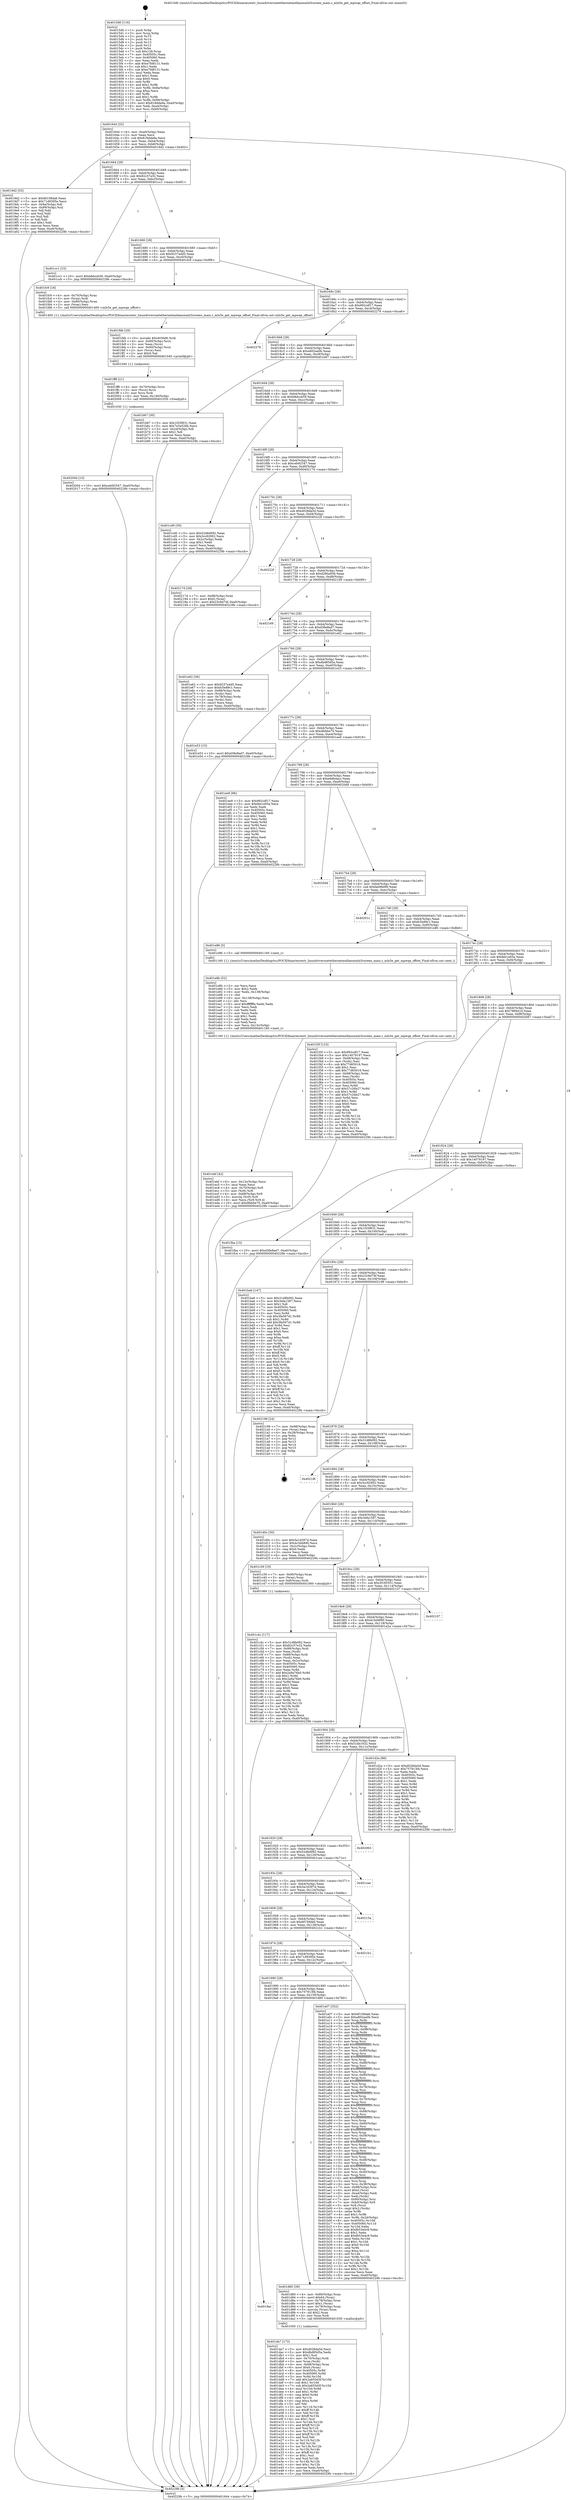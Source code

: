 digraph "0x4015d0" {
  label = "0x4015d0 (/mnt/c/Users/mathe/Desktop/tcc/POCII/binaries/extr_linuxdriversnetethernetmellanoxmlx5coreen_main.c_mlx5e_get_mpwqe_offset_Final-ollvm.out::main(0))"
  labelloc = "t"
  node[shape=record]

  Entry [label="",width=0.3,height=0.3,shape=circle,fillcolor=black,style=filled]
  "0x401644" [label="{
     0x401644 [32]\l
     | [instrs]\l
     &nbsp;&nbsp;0x401644 \<+6\>: mov -0xa0(%rbp),%eax\l
     &nbsp;&nbsp;0x40164a \<+2\>: mov %eax,%ecx\l
     &nbsp;&nbsp;0x40164c \<+6\>: sub $0x818dda9a,%ecx\l
     &nbsp;&nbsp;0x401652 \<+6\>: mov %eax,-0xb4(%rbp)\l
     &nbsp;&nbsp;0x401658 \<+6\>: mov %ecx,-0xb8(%rbp)\l
     &nbsp;&nbsp;0x40165e \<+6\>: je 00000000004019d2 \<main+0x402\>\l
  }"]
  "0x4019d2" [label="{
     0x4019d2 [53]\l
     | [instrs]\l
     &nbsp;&nbsp;0x4019d2 \<+5\>: mov $0x6f158da6,%eax\l
     &nbsp;&nbsp;0x4019d7 \<+5\>: mov $0x71d9395e,%ecx\l
     &nbsp;&nbsp;0x4019dc \<+6\>: mov -0x9a(%rbp),%dl\l
     &nbsp;&nbsp;0x4019e2 \<+7\>: mov -0x99(%rbp),%sil\l
     &nbsp;&nbsp;0x4019e9 \<+3\>: mov %dl,%dil\l
     &nbsp;&nbsp;0x4019ec \<+3\>: and %sil,%dil\l
     &nbsp;&nbsp;0x4019ef \<+3\>: xor %sil,%dl\l
     &nbsp;&nbsp;0x4019f2 \<+3\>: or %dl,%dil\l
     &nbsp;&nbsp;0x4019f5 \<+4\>: test $0x1,%dil\l
     &nbsp;&nbsp;0x4019f9 \<+3\>: cmovne %ecx,%eax\l
     &nbsp;&nbsp;0x4019fc \<+6\>: mov %eax,-0xa0(%rbp)\l
     &nbsp;&nbsp;0x401a02 \<+5\>: jmp 000000000040229b \<main+0xccb\>\l
  }"]
  "0x401664" [label="{
     0x401664 [28]\l
     | [instrs]\l
     &nbsp;&nbsp;0x401664 \<+5\>: jmp 0000000000401669 \<main+0x99\>\l
     &nbsp;&nbsp;0x401669 \<+6\>: mov -0xb4(%rbp),%eax\l
     &nbsp;&nbsp;0x40166f \<+5\>: sub $0x82c57e32,%eax\l
     &nbsp;&nbsp;0x401674 \<+6\>: mov %eax,-0xbc(%rbp)\l
     &nbsp;&nbsp;0x40167a \<+6\>: je 0000000000401cc1 \<main+0x6f1\>\l
  }"]
  "0x40229b" [label="{
     0x40229b [5]\l
     | [instrs]\l
     &nbsp;&nbsp;0x40229b \<+5\>: jmp 0000000000401644 \<main+0x74\>\l
  }"]
  "0x4015d0" [label="{
     0x4015d0 [116]\l
     | [instrs]\l
     &nbsp;&nbsp;0x4015d0 \<+1\>: push %rbp\l
     &nbsp;&nbsp;0x4015d1 \<+3\>: mov %rsp,%rbp\l
     &nbsp;&nbsp;0x4015d4 \<+2\>: push %r15\l
     &nbsp;&nbsp;0x4015d6 \<+2\>: push %r14\l
     &nbsp;&nbsp;0x4015d8 \<+2\>: push %r13\l
     &nbsp;&nbsp;0x4015da \<+2\>: push %r12\l
     &nbsp;&nbsp;0x4015dc \<+1\>: push %rbx\l
     &nbsp;&nbsp;0x4015dd \<+7\>: sub $0x128,%rsp\l
     &nbsp;&nbsp;0x4015e4 \<+7\>: mov 0x40505c,%eax\l
     &nbsp;&nbsp;0x4015eb \<+7\>: mov 0x405060,%ecx\l
     &nbsp;&nbsp;0x4015f2 \<+2\>: mov %eax,%edx\l
     &nbsp;&nbsp;0x4015f4 \<+6\>: add $0xe7fd8131,%edx\l
     &nbsp;&nbsp;0x4015fa \<+3\>: sub $0x1,%edx\l
     &nbsp;&nbsp;0x4015fd \<+6\>: sub $0xe7fd8131,%edx\l
     &nbsp;&nbsp;0x401603 \<+3\>: imul %edx,%eax\l
     &nbsp;&nbsp;0x401606 \<+3\>: and $0x1,%eax\l
     &nbsp;&nbsp;0x401609 \<+3\>: cmp $0x0,%eax\l
     &nbsp;&nbsp;0x40160c \<+4\>: sete %r8b\l
     &nbsp;&nbsp;0x401610 \<+4\>: and $0x1,%r8b\l
     &nbsp;&nbsp;0x401614 \<+7\>: mov %r8b,-0x9a(%rbp)\l
     &nbsp;&nbsp;0x40161b \<+3\>: cmp $0xa,%ecx\l
     &nbsp;&nbsp;0x40161e \<+4\>: setl %r8b\l
     &nbsp;&nbsp;0x401622 \<+4\>: and $0x1,%r8b\l
     &nbsp;&nbsp;0x401626 \<+7\>: mov %r8b,-0x99(%rbp)\l
     &nbsp;&nbsp;0x40162d \<+10\>: movl $0x818dda9a,-0xa0(%rbp)\l
     &nbsp;&nbsp;0x401637 \<+6\>: mov %edi,-0xa4(%rbp)\l
     &nbsp;&nbsp;0x40163d \<+7\>: mov %rsi,-0xb0(%rbp)\l
  }"]
  Exit [label="",width=0.3,height=0.3,shape=circle,fillcolor=black,style=filled,peripheries=2]
  "0x401cc1" [label="{
     0x401cc1 [15]\l
     | [instrs]\l
     &nbsp;&nbsp;0x401cc1 \<+10\>: movl $0xb8dccb59,-0xa0(%rbp)\l
     &nbsp;&nbsp;0x401ccb \<+5\>: jmp 000000000040229b \<main+0xccb\>\l
  }"]
  "0x401680" [label="{
     0x401680 [28]\l
     | [instrs]\l
     &nbsp;&nbsp;0x401680 \<+5\>: jmp 0000000000401685 \<main+0xb5\>\l
     &nbsp;&nbsp;0x401685 \<+6\>: mov -0xb4(%rbp),%eax\l
     &nbsp;&nbsp;0x40168b \<+5\>: sub $0x9237a4d5,%eax\l
     &nbsp;&nbsp;0x401690 \<+6\>: mov %eax,-0xc0(%rbp)\l
     &nbsp;&nbsp;0x401696 \<+6\>: je 0000000000401fc9 \<main+0x9f9\>\l
  }"]
  "0x40200d" [label="{
     0x40200d [15]\l
     | [instrs]\l
     &nbsp;&nbsp;0x40200d \<+10\>: movl $0xceb92547,-0xa0(%rbp)\l
     &nbsp;&nbsp;0x402017 \<+5\>: jmp 000000000040229b \<main+0xccb\>\l
  }"]
  "0x401fc9" [label="{
     0x401fc9 [18]\l
     | [instrs]\l
     &nbsp;&nbsp;0x401fc9 \<+4\>: mov -0x70(%rbp),%rax\l
     &nbsp;&nbsp;0x401fcd \<+3\>: mov (%rax),%rdi\l
     &nbsp;&nbsp;0x401fd0 \<+4\>: mov -0x80(%rbp),%rax\l
     &nbsp;&nbsp;0x401fd4 \<+2\>: mov (%rax),%esi\l
     &nbsp;&nbsp;0x401fd6 \<+5\>: call 0000000000401400 \<mlx5e_get_mpwqe_offset\>\l
     | [calls]\l
     &nbsp;&nbsp;0x401400 \{1\} (/mnt/c/Users/mathe/Desktop/tcc/POCII/binaries/extr_linuxdriversnetethernetmellanoxmlx5coreen_main.c_mlx5e_get_mpwqe_offset_Final-ollvm.out::mlx5e_get_mpwqe_offset)\l
  }"]
  "0x40169c" [label="{
     0x40169c [28]\l
     | [instrs]\l
     &nbsp;&nbsp;0x40169c \<+5\>: jmp 00000000004016a1 \<main+0xd1\>\l
     &nbsp;&nbsp;0x4016a1 \<+6\>: mov -0xb4(%rbp),%eax\l
     &nbsp;&nbsp;0x4016a7 \<+5\>: sub $0x992cdf17,%eax\l
     &nbsp;&nbsp;0x4016ac \<+6\>: mov %eax,-0xc4(%rbp)\l
     &nbsp;&nbsp;0x4016b2 \<+6\>: je 0000000000402276 \<main+0xca6\>\l
  }"]
  "0x401ff8" [label="{
     0x401ff8 [21]\l
     | [instrs]\l
     &nbsp;&nbsp;0x401ff8 \<+4\>: mov -0x70(%rbp),%rcx\l
     &nbsp;&nbsp;0x401ffc \<+3\>: mov (%rcx),%rcx\l
     &nbsp;&nbsp;0x401fff \<+3\>: mov %rcx,%rdi\l
     &nbsp;&nbsp;0x402002 \<+6\>: mov %eax,-0x140(%rbp)\l
     &nbsp;&nbsp;0x402008 \<+5\>: call 0000000000401030 \<free@plt\>\l
     | [calls]\l
     &nbsp;&nbsp;0x401030 \{1\} (unknown)\l
  }"]
  "0x402276" [label="{
     0x402276\l
  }", style=dashed]
  "0x4016b8" [label="{
     0x4016b8 [28]\l
     | [instrs]\l
     &nbsp;&nbsp;0x4016b8 \<+5\>: jmp 00000000004016bd \<main+0xed\>\l
     &nbsp;&nbsp;0x4016bd \<+6\>: mov -0xb4(%rbp),%eax\l
     &nbsp;&nbsp;0x4016c3 \<+5\>: sub $0xa802aa0b,%eax\l
     &nbsp;&nbsp;0x4016c8 \<+6\>: mov %eax,-0xc8(%rbp)\l
     &nbsp;&nbsp;0x4016ce \<+6\>: je 0000000000401b67 \<main+0x597\>\l
  }"]
  "0x401fdb" [label="{
     0x401fdb [29]\l
     | [instrs]\l
     &nbsp;&nbsp;0x401fdb \<+10\>: movabs $0x4030d6,%rdi\l
     &nbsp;&nbsp;0x401fe5 \<+4\>: mov -0x60(%rbp),%rcx\l
     &nbsp;&nbsp;0x401fe9 \<+2\>: mov %eax,(%rcx)\l
     &nbsp;&nbsp;0x401feb \<+4\>: mov -0x60(%rbp),%rcx\l
     &nbsp;&nbsp;0x401fef \<+2\>: mov (%rcx),%esi\l
     &nbsp;&nbsp;0x401ff1 \<+2\>: mov $0x0,%al\l
     &nbsp;&nbsp;0x401ff3 \<+5\>: call 0000000000401040 \<printf@plt\>\l
     | [calls]\l
     &nbsp;&nbsp;0x401040 \{1\} (unknown)\l
  }"]
  "0x401b67" [label="{
     0x401b67 [30]\l
     | [instrs]\l
     &nbsp;&nbsp;0x401b67 \<+5\>: mov $0x1f25f631,%eax\l
     &nbsp;&nbsp;0x401b6c \<+5\>: mov $0x7e3a526b,%ecx\l
     &nbsp;&nbsp;0x401b71 \<+3\>: mov -0x2d(%rbp),%dl\l
     &nbsp;&nbsp;0x401b74 \<+3\>: test $0x1,%dl\l
     &nbsp;&nbsp;0x401b77 \<+3\>: cmovne %ecx,%eax\l
     &nbsp;&nbsp;0x401b7a \<+6\>: mov %eax,-0xa0(%rbp)\l
     &nbsp;&nbsp;0x401b80 \<+5\>: jmp 000000000040229b \<main+0xccb\>\l
  }"]
  "0x4016d4" [label="{
     0x4016d4 [28]\l
     | [instrs]\l
     &nbsp;&nbsp;0x4016d4 \<+5\>: jmp 00000000004016d9 \<main+0x109\>\l
     &nbsp;&nbsp;0x4016d9 \<+6\>: mov -0xb4(%rbp),%eax\l
     &nbsp;&nbsp;0x4016df \<+5\>: sub $0xb8dccb59,%eax\l
     &nbsp;&nbsp;0x4016e4 \<+6\>: mov %eax,-0xcc(%rbp)\l
     &nbsp;&nbsp;0x4016ea \<+6\>: je 0000000000401cd0 \<main+0x700\>\l
  }"]
  "0x401ebf" [label="{
     0x401ebf [42]\l
     | [instrs]\l
     &nbsp;&nbsp;0x401ebf \<+6\>: mov -0x13c(%rbp),%ecx\l
     &nbsp;&nbsp;0x401ec5 \<+3\>: imul %eax,%ecx\l
     &nbsp;&nbsp;0x401ec8 \<+4\>: mov -0x70(%rbp),%r8\l
     &nbsp;&nbsp;0x401ecc \<+3\>: mov (%r8),%r8\l
     &nbsp;&nbsp;0x401ecf \<+4\>: mov -0x68(%rbp),%r9\l
     &nbsp;&nbsp;0x401ed3 \<+3\>: movslq (%r9),%r9\l
     &nbsp;&nbsp;0x401ed6 \<+4\>: mov %ecx,(%r8,%r9,4)\l
     &nbsp;&nbsp;0x401eda \<+10\>: movl $0xdfebbe70,-0xa0(%rbp)\l
     &nbsp;&nbsp;0x401ee4 \<+5\>: jmp 000000000040229b \<main+0xccb\>\l
  }"]
  "0x401cd0" [label="{
     0x401cd0 [30]\l
     | [instrs]\l
     &nbsp;&nbsp;0x401cd0 \<+5\>: mov $0x52d6d992,%eax\l
     &nbsp;&nbsp;0x401cd5 \<+5\>: mov $0x3cc92902,%ecx\l
     &nbsp;&nbsp;0x401cda \<+3\>: mov -0x2c(%rbp),%edx\l
     &nbsp;&nbsp;0x401cdd \<+3\>: cmp $0x1,%edx\l
     &nbsp;&nbsp;0x401ce0 \<+3\>: cmovl %ecx,%eax\l
     &nbsp;&nbsp;0x401ce3 \<+6\>: mov %eax,-0xa0(%rbp)\l
     &nbsp;&nbsp;0x401ce9 \<+5\>: jmp 000000000040229b \<main+0xccb\>\l
  }"]
  "0x4016f0" [label="{
     0x4016f0 [28]\l
     | [instrs]\l
     &nbsp;&nbsp;0x4016f0 \<+5\>: jmp 00000000004016f5 \<main+0x125\>\l
     &nbsp;&nbsp;0x4016f5 \<+6\>: mov -0xb4(%rbp),%eax\l
     &nbsp;&nbsp;0x4016fb \<+5\>: sub $0xceb92547,%eax\l
     &nbsp;&nbsp;0x401700 \<+6\>: mov %eax,-0xd0(%rbp)\l
     &nbsp;&nbsp;0x401706 \<+6\>: je 000000000040217d \<main+0xbad\>\l
  }"]
  "0x401e8b" [label="{
     0x401e8b [52]\l
     | [instrs]\l
     &nbsp;&nbsp;0x401e8b \<+2\>: xor %ecx,%ecx\l
     &nbsp;&nbsp;0x401e8d \<+5\>: mov $0x2,%edx\l
     &nbsp;&nbsp;0x401e92 \<+6\>: mov %edx,-0x138(%rbp)\l
     &nbsp;&nbsp;0x401e98 \<+1\>: cltd\l
     &nbsp;&nbsp;0x401e99 \<+6\>: mov -0x138(%rbp),%esi\l
     &nbsp;&nbsp;0x401e9f \<+2\>: idiv %esi\l
     &nbsp;&nbsp;0x401ea1 \<+6\>: imul $0xfffffffe,%edx,%edx\l
     &nbsp;&nbsp;0x401ea7 \<+2\>: mov %ecx,%edi\l
     &nbsp;&nbsp;0x401ea9 \<+2\>: sub %edx,%edi\l
     &nbsp;&nbsp;0x401eab \<+2\>: mov %ecx,%edx\l
     &nbsp;&nbsp;0x401ead \<+3\>: sub $0x1,%edx\l
     &nbsp;&nbsp;0x401eb0 \<+2\>: add %edx,%edi\l
     &nbsp;&nbsp;0x401eb2 \<+2\>: sub %edi,%ecx\l
     &nbsp;&nbsp;0x401eb4 \<+6\>: mov %ecx,-0x13c(%rbp)\l
     &nbsp;&nbsp;0x401eba \<+5\>: call 0000000000401160 \<next_i\>\l
     | [calls]\l
     &nbsp;&nbsp;0x401160 \{1\} (/mnt/c/Users/mathe/Desktop/tcc/POCII/binaries/extr_linuxdriversnetethernetmellanoxmlx5coreen_main.c_mlx5e_get_mpwqe_offset_Final-ollvm.out::next_i)\l
  }"]
  "0x40217d" [label="{
     0x40217d [28]\l
     | [instrs]\l
     &nbsp;&nbsp;0x40217d \<+7\>: mov -0x98(%rbp),%rax\l
     &nbsp;&nbsp;0x402184 \<+6\>: movl $0x0,(%rax)\l
     &nbsp;&nbsp;0x40218a \<+10\>: movl $0x23c9d74f,-0xa0(%rbp)\l
     &nbsp;&nbsp;0x402194 \<+5\>: jmp 000000000040229b \<main+0xccb\>\l
  }"]
  "0x40170c" [label="{
     0x40170c [28]\l
     | [instrs]\l
     &nbsp;&nbsp;0x40170c \<+5\>: jmp 0000000000401711 \<main+0x141\>\l
     &nbsp;&nbsp;0x401711 \<+6\>: mov -0xb4(%rbp),%eax\l
     &nbsp;&nbsp;0x401717 \<+5\>: sub $0xd028da5d,%eax\l
     &nbsp;&nbsp;0x40171c \<+6\>: mov %eax,-0xd4(%rbp)\l
     &nbsp;&nbsp;0x401722 \<+6\>: je 000000000040222f \<main+0xc5f\>\l
  }"]
  "0x401da7" [label="{
     0x401da7 [172]\l
     | [instrs]\l
     &nbsp;&nbsp;0x401da7 \<+5\>: mov $0xd028da5d,%ecx\l
     &nbsp;&nbsp;0x401dac \<+5\>: mov $0xdbd85d5a,%edx\l
     &nbsp;&nbsp;0x401db1 \<+3\>: mov $0x1,%sil\l
     &nbsp;&nbsp;0x401db4 \<+4\>: mov -0x70(%rbp),%rdi\l
     &nbsp;&nbsp;0x401db8 \<+3\>: mov %rax,(%rdi)\l
     &nbsp;&nbsp;0x401dbb \<+4\>: mov -0x68(%rbp),%rax\l
     &nbsp;&nbsp;0x401dbf \<+6\>: movl $0x0,(%rax)\l
     &nbsp;&nbsp;0x401dc5 \<+8\>: mov 0x40505c,%r8d\l
     &nbsp;&nbsp;0x401dcd \<+8\>: mov 0x405060,%r9d\l
     &nbsp;&nbsp;0x401dd5 \<+3\>: mov %r8d,%r10d\l
     &nbsp;&nbsp;0x401dd8 \<+7\>: add $0x2a655d3f,%r10d\l
     &nbsp;&nbsp;0x401ddf \<+4\>: sub $0x1,%r10d\l
     &nbsp;&nbsp;0x401de3 \<+7\>: sub $0x2a655d3f,%r10d\l
     &nbsp;&nbsp;0x401dea \<+4\>: imul %r10d,%r8d\l
     &nbsp;&nbsp;0x401dee \<+4\>: and $0x1,%r8d\l
     &nbsp;&nbsp;0x401df2 \<+4\>: cmp $0x0,%r8d\l
     &nbsp;&nbsp;0x401df6 \<+4\>: sete %r11b\l
     &nbsp;&nbsp;0x401dfa \<+4\>: cmp $0xa,%r9d\l
     &nbsp;&nbsp;0x401dfe \<+3\>: setl %bl\l
     &nbsp;&nbsp;0x401e01 \<+3\>: mov %r11b,%r14b\l
     &nbsp;&nbsp;0x401e04 \<+4\>: xor $0xff,%r14b\l
     &nbsp;&nbsp;0x401e08 \<+3\>: mov %bl,%r15b\l
     &nbsp;&nbsp;0x401e0b \<+4\>: xor $0xff,%r15b\l
     &nbsp;&nbsp;0x401e0f \<+4\>: xor $0x1,%sil\l
     &nbsp;&nbsp;0x401e13 \<+3\>: mov %r14b,%r12b\l
     &nbsp;&nbsp;0x401e16 \<+4\>: and $0xff,%r12b\l
     &nbsp;&nbsp;0x401e1a \<+3\>: and %sil,%r11b\l
     &nbsp;&nbsp;0x401e1d \<+3\>: mov %r15b,%r13b\l
     &nbsp;&nbsp;0x401e20 \<+4\>: and $0xff,%r13b\l
     &nbsp;&nbsp;0x401e24 \<+3\>: and %sil,%bl\l
     &nbsp;&nbsp;0x401e27 \<+3\>: or %r11b,%r12b\l
     &nbsp;&nbsp;0x401e2a \<+3\>: or %bl,%r13b\l
     &nbsp;&nbsp;0x401e2d \<+3\>: xor %r13b,%r12b\l
     &nbsp;&nbsp;0x401e30 \<+3\>: or %r15b,%r14b\l
     &nbsp;&nbsp;0x401e33 \<+4\>: xor $0xff,%r14b\l
     &nbsp;&nbsp;0x401e37 \<+4\>: or $0x1,%sil\l
     &nbsp;&nbsp;0x401e3b \<+3\>: and %sil,%r14b\l
     &nbsp;&nbsp;0x401e3e \<+3\>: or %r14b,%r12b\l
     &nbsp;&nbsp;0x401e41 \<+4\>: test $0x1,%r12b\l
     &nbsp;&nbsp;0x401e45 \<+3\>: cmovne %edx,%ecx\l
     &nbsp;&nbsp;0x401e48 \<+6\>: mov %ecx,-0xa0(%rbp)\l
     &nbsp;&nbsp;0x401e4e \<+5\>: jmp 000000000040229b \<main+0xccb\>\l
  }"]
  "0x40222f" [label="{
     0x40222f\l
  }", style=dashed]
  "0x401728" [label="{
     0x401728 [28]\l
     | [instrs]\l
     &nbsp;&nbsp;0x401728 \<+5\>: jmp 000000000040172d \<main+0x15d\>\l
     &nbsp;&nbsp;0x40172d \<+6\>: mov -0xb4(%rbp),%eax\l
     &nbsp;&nbsp;0x401733 \<+5\>: sub $0xd280a936,%eax\l
     &nbsp;&nbsp;0x401738 \<+6\>: mov %eax,-0xd8(%rbp)\l
     &nbsp;&nbsp;0x40173e \<+6\>: je 0000000000402169 \<main+0xb99\>\l
  }"]
  "0x4019ac" [label="{
     0x4019ac\l
  }", style=dashed]
  "0x402169" [label="{
     0x402169\l
  }", style=dashed]
  "0x401744" [label="{
     0x401744 [28]\l
     | [instrs]\l
     &nbsp;&nbsp;0x401744 \<+5\>: jmp 0000000000401749 \<main+0x179\>\l
     &nbsp;&nbsp;0x401749 \<+6\>: mov -0xb4(%rbp),%eax\l
     &nbsp;&nbsp;0x40174f \<+5\>: sub $0xd38e8ad7,%eax\l
     &nbsp;&nbsp;0x401754 \<+6\>: mov %eax,-0xdc(%rbp)\l
     &nbsp;&nbsp;0x40175a \<+6\>: je 0000000000401e62 \<main+0x892\>\l
  }"]
  "0x401d80" [label="{
     0x401d80 [39]\l
     | [instrs]\l
     &nbsp;&nbsp;0x401d80 \<+4\>: mov -0x80(%rbp),%rax\l
     &nbsp;&nbsp;0x401d84 \<+6\>: movl $0x64,(%rax)\l
     &nbsp;&nbsp;0x401d8a \<+4\>: mov -0x78(%rbp),%rax\l
     &nbsp;&nbsp;0x401d8e \<+6\>: movl $0x1,(%rax)\l
     &nbsp;&nbsp;0x401d94 \<+4\>: mov -0x78(%rbp),%rax\l
     &nbsp;&nbsp;0x401d98 \<+3\>: movslq (%rax),%rax\l
     &nbsp;&nbsp;0x401d9b \<+4\>: shl $0x2,%rax\l
     &nbsp;&nbsp;0x401d9f \<+3\>: mov %rax,%rdi\l
     &nbsp;&nbsp;0x401da2 \<+5\>: call 0000000000401050 \<malloc@plt\>\l
     | [calls]\l
     &nbsp;&nbsp;0x401050 \{1\} (unknown)\l
  }"]
  "0x401e62" [label="{
     0x401e62 [36]\l
     | [instrs]\l
     &nbsp;&nbsp;0x401e62 \<+5\>: mov $0x9237a4d5,%eax\l
     &nbsp;&nbsp;0x401e67 \<+5\>: mov $0xfc5e89c1,%ecx\l
     &nbsp;&nbsp;0x401e6c \<+4\>: mov -0x68(%rbp),%rdx\l
     &nbsp;&nbsp;0x401e70 \<+2\>: mov (%rdx),%esi\l
     &nbsp;&nbsp;0x401e72 \<+4\>: mov -0x78(%rbp),%rdx\l
     &nbsp;&nbsp;0x401e76 \<+2\>: cmp (%rdx),%esi\l
     &nbsp;&nbsp;0x401e78 \<+3\>: cmovl %ecx,%eax\l
     &nbsp;&nbsp;0x401e7b \<+6\>: mov %eax,-0xa0(%rbp)\l
     &nbsp;&nbsp;0x401e81 \<+5\>: jmp 000000000040229b \<main+0xccb\>\l
  }"]
  "0x401760" [label="{
     0x401760 [28]\l
     | [instrs]\l
     &nbsp;&nbsp;0x401760 \<+5\>: jmp 0000000000401765 \<main+0x195\>\l
     &nbsp;&nbsp;0x401765 \<+6\>: mov -0xb4(%rbp),%eax\l
     &nbsp;&nbsp;0x40176b \<+5\>: sub $0xdbd85d5a,%eax\l
     &nbsp;&nbsp;0x401770 \<+6\>: mov %eax,-0xe0(%rbp)\l
     &nbsp;&nbsp;0x401776 \<+6\>: je 0000000000401e53 \<main+0x883\>\l
  }"]
  "0x401c4c" [label="{
     0x401c4c [117]\l
     | [instrs]\l
     &nbsp;&nbsp;0x401c4c \<+5\>: mov $0x31d8b092,%ecx\l
     &nbsp;&nbsp;0x401c51 \<+5\>: mov $0x82c57e32,%edx\l
     &nbsp;&nbsp;0x401c56 \<+7\>: mov -0x88(%rbp),%rdi\l
     &nbsp;&nbsp;0x401c5d \<+2\>: mov %eax,(%rdi)\l
     &nbsp;&nbsp;0x401c5f \<+7\>: mov -0x88(%rbp),%rdi\l
     &nbsp;&nbsp;0x401c66 \<+2\>: mov (%rdi),%eax\l
     &nbsp;&nbsp;0x401c68 \<+3\>: mov %eax,-0x2c(%rbp)\l
     &nbsp;&nbsp;0x401c6b \<+7\>: mov 0x40505c,%eax\l
     &nbsp;&nbsp;0x401c72 \<+7\>: mov 0x405060,%esi\l
     &nbsp;&nbsp;0x401c79 \<+3\>: mov %eax,%r8d\l
     &nbsp;&nbsp;0x401c7c \<+7\>: add $0x2a9a76b0,%r8d\l
     &nbsp;&nbsp;0x401c83 \<+4\>: sub $0x1,%r8d\l
     &nbsp;&nbsp;0x401c87 \<+7\>: sub $0x2a9a76b0,%r8d\l
     &nbsp;&nbsp;0x401c8e \<+4\>: imul %r8d,%eax\l
     &nbsp;&nbsp;0x401c92 \<+3\>: and $0x1,%eax\l
     &nbsp;&nbsp;0x401c95 \<+3\>: cmp $0x0,%eax\l
     &nbsp;&nbsp;0x401c98 \<+4\>: sete %r9b\l
     &nbsp;&nbsp;0x401c9c \<+3\>: cmp $0xa,%esi\l
     &nbsp;&nbsp;0x401c9f \<+4\>: setl %r10b\l
     &nbsp;&nbsp;0x401ca3 \<+3\>: mov %r9b,%r11b\l
     &nbsp;&nbsp;0x401ca6 \<+3\>: and %r10b,%r11b\l
     &nbsp;&nbsp;0x401ca9 \<+3\>: xor %r10b,%r9b\l
     &nbsp;&nbsp;0x401cac \<+3\>: or %r9b,%r11b\l
     &nbsp;&nbsp;0x401caf \<+4\>: test $0x1,%r11b\l
     &nbsp;&nbsp;0x401cb3 \<+3\>: cmovne %edx,%ecx\l
     &nbsp;&nbsp;0x401cb6 \<+6\>: mov %ecx,-0xa0(%rbp)\l
     &nbsp;&nbsp;0x401cbc \<+5\>: jmp 000000000040229b \<main+0xccb\>\l
  }"]
  "0x401e53" [label="{
     0x401e53 [15]\l
     | [instrs]\l
     &nbsp;&nbsp;0x401e53 \<+10\>: movl $0xd38e8ad7,-0xa0(%rbp)\l
     &nbsp;&nbsp;0x401e5d \<+5\>: jmp 000000000040229b \<main+0xccb\>\l
  }"]
  "0x40177c" [label="{
     0x40177c [28]\l
     | [instrs]\l
     &nbsp;&nbsp;0x40177c \<+5\>: jmp 0000000000401781 \<main+0x1b1\>\l
     &nbsp;&nbsp;0x401781 \<+6\>: mov -0xb4(%rbp),%eax\l
     &nbsp;&nbsp;0x401787 \<+5\>: sub $0xdfebbe70,%eax\l
     &nbsp;&nbsp;0x40178c \<+6\>: mov %eax,-0xe4(%rbp)\l
     &nbsp;&nbsp;0x401792 \<+6\>: je 0000000000401ee9 \<main+0x919\>\l
  }"]
  "0x401990" [label="{
     0x401990 [28]\l
     | [instrs]\l
     &nbsp;&nbsp;0x401990 \<+5\>: jmp 0000000000401995 \<main+0x3c5\>\l
     &nbsp;&nbsp;0x401995 \<+6\>: mov -0xb4(%rbp),%eax\l
     &nbsp;&nbsp;0x40199b \<+5\>: sub $0x757913f4,%eax\l
     &nbsp;&nbsp;0x4019a0 \<+6\>: mov %eax,-0x130(%rbp)\l
     &nbsp;&nbsp;0x4019a6 \<+6\>: je 0000000000401d80 \<main+0x7b0\>\l
  }"]
  "0x401ee9" [label="{
     0x401ee9 [86]\l
     | [instrs]\l
     &nbsp;&nbsp;0x401ee9 \<+5\>: mov $0x992cdf17,%eax\l
     &nbsp;&nbsp;0x401eee \<+5\>: mov $0xfeb1e93a,%ecx\l
     &nbsp;&nbsp;0x401ef3 \<+2\>: xor %edx,%edx\l
     &nbsp;&nbsp;0x401ef5 \<+7\>: mov 0x40505c,%esi\l
     &nbsp;&nbsp;0x401efc \<+7\>: mov 0x405060,%edi\l
     &nbsp;&nbsp;0x401f03 \<+3\>: sub $0x1,%edx\l
     &nbsp;&nbsp;0x401f06 \<+3\>: mov %esi,%r8d\l
     &nbsp;&nbsp;0x401f09 \<+3\>: add %edx,%r8d\l
     &nbsp;&nbsp;0x401f0c \<+4\>: imul %r8d,%esi\l
     &nbsp;&nbsp;0x401f10 \<+3\>: and $0x1,%esi\l
     &nbsp;&nbsp;0x401f13 \<+3\>: cmp $0x0,%esi\l
     &nbsp;&nbsp;0x401f16 \<+4\>: sete %r9b\l
     &nbsp;&nbsp;0x401f1a \<+3\>: cmp $0xa,%edi\l
     &nbsp;&nbsp;0x401f1d \<+4\>: setl %r10b\l
     &nbsp;&nbsp;0x401f21 \<+3\>: mov %r9b,%r11b\l
     &nbsp;&nbsp;0x401f24 \<+3\>: and %r10b,%r11b\l
     &nbsp;&nbsp;0x401f27 \<+3\>: xor %r10b,%r9b\l
     &nbsp;&nbsp;0x401f2a \<+3\>: or %r9b,%r11b\l
     &nbsp;&nbsp;0x401f2d \<+4\>: test $0x1,%r11b\l
     &nbsp;&nbsp;0x401f31 \<+3\>: cmovne %ecx,%eax\l
     &nbsp;&nbsp;0x401f34 \<+6\>: mov %eax,-0xa0(%rbp)\l
     &nbsp;&nbsp;0x401f3a \<+5\>: jmp 000000000040229b \<main+0xccb\>\l
  }"]
  "0x401798" [label="{
     0x401798 [28]\l
     | [instrs]\l
     &nbsp;&nbsp;0x401798 \<+5\>: jmp 000000000040179d \<main+0x1cd\>\l
     &nbsp;&nbsp;0x40179d \<+6\>: mov -0xb4(%rbp),%eax\l
     &nbsp;&nbsp;0x4017a3 \<+5\>: sub $0xe6db4acc,%eax\l
     &nbsp;&nbsp;0x4017a8 \<+6\>: mov %eax,-0xe8(%rbp)\l
     &nbsp;&nbsp;0x4017ae \<+6\>: je 00000000004020dd \<main+0xb0d\>\l
  }"]
  "0x401a07" [label="{
     0x401a07 [352]\l
     | [instrs]\l
     &nbsp;&nbsp;0x401a07 \<+5\>: mov $0x6f158da6,%eax\l
     &nbsp;&nbsp;0x401a0c \<+5\>: mov $0xa802aa0b,%ecx\l
     &nbsp;&nbsp;0x401a11 \<+3\>: mov %rsp,%rdx\l
     &nbsp;&nbsp;0x401a14 \<+4\>: add $0xfffffffffffffff0,%rdx\l
     &nbsp;&nbsp;0x401a18 \<+3\>: mov %rdx,%rsp\l
     &nbsp;&nbsp;0x401a1b \<+7\>: mov %rdx,-0x98(%rbp)\l
     &nbsp;&nbsp;0x401a22 \<+3\>: mov %rsp,%rdx\l
     &nbsp;&nbsp;0x401a25 \<+4\>: add $0xfffffffffffffff0,%rdx\l
     &nbsp;&nbsp;0x401a29 \<+3\>: mov %rdx,%rsp\l
     &nbsp;&nbsp;0x401a2c \<+3\>: mov %rsp,%rsi\l
     &nbsp;&nbsp;0x401a2f \<+4\>: add $0xfffffffffffffff0,%rsi\l
     &nbsp;&nbsp;0x401a33 \<+3\>: mov %rsi,%rsp\l
     &nbsp;&nbsp;0x401a36 \<+7\>: mov %rsi,-0x90(%rbp)\l
     &nbsp;&nbsp;0x401a3d \<+3\>: mov %rsp,%rsi\l
     &nbsp;&nbsp;0x401a40 \<+4\>: add $0xfffffffffffffff0,%rsi\l
     &nbsp;&nbsp;0x401a44 \<+3\>: mov %rsi,%rsp\l
     &nbsp;&nbsp;0x401a47 \<+7\>: mov %rsi,-0x88(%rbp)\l
     &nbsp;&nbsp;0x401a4e \<+3\>: mov %rsp,%rsi\l
     &nbsp;&nbsp;0x401a51 \<+4\>: add $0xfffffffffffffff0,%rsi\l
     &nbsp;&nbsp;0x401a55 \<+3\>: mov %rsi,%rsp\l
     &nbsp;&nbsp;0x401a58 \<+4\>: mov %rsi,-0x80(%rbp)\l
     &nbsp;&nbsp;0x401a5c \<+3\>: mov %rsp,%rsi\l
     &nbsp;&nbsp;0x401a5f \<+4\>: add $0xfffffffffffffff0,%rsi\l
     &nbsp;&nbsp;0x401a63 \<+3\>: mov %rsi,%rsp\l
     &nbsp;&nbsp;0x401a66 \<+4\>: mov %rsi,-0x78(%rbp)\l
     &nbsp;&nbsp;0x401a6a \<+3\>: mov %rsp,%rsi\l
     &nbsp;&nbsp;0x401a6d \<+4\>: add $0xfffffffffffffff0,%rsi\l
     &nbsp;&nbsp;0x401a71 \<+3\>: mov %rsi,%rsp\l
     &nbsp;&nbsp;0x401a74 \<+4\>: mov %rsi,-0x70(%rbp)\l
     &nbsp;&nbsp;0x401a78 \<+3\>: mov %rsp,%rsi\l
     &nbsp;&nbsp;0x401a7b \<+4\>: add $0xfffffffffffffff0,%rsi\l
     &nbsp;&nbsp;0x401a7f \<+3\>: mov %rsi,%rsp\l
     &nbsp;&nbsp;0x401a82 \<+4\>: mov %rsi,-0x68(%rbp)\l
     &nbsp;&nbsp;0x401a86 \<+3\>: mov %rsp,%rsi\l
     &nbsp;&nbsp;0x401a89 \<+4\>: add $0xfffffffffffffff0,%rsi\l
     &nbsp;&nbsp;0x401a8d \<+3\>: mov %rsi,%rsp\l
     &nbsp;&nbsp;0x401a90 \<+4\>: mov %rsi,-0x60(%rbp)\l
     &nbsp;&nbsp;0x401a94 \<+3\>: mov %rsp,%rsi\l
     &nbsp;&nbsp;0x401a97 \<+4\>: add $0xfffffffffffffff0,%rsi\l
     &nbsp;&nbsp;0x401a9b \<+3\>: mov %rsi,%rsp\l
     &nbsp;&nbsp;0x401a9e \<+4\>: mov %rsi,-0x58(%rbp)\l
     &nbsp;&nbsp;0x401aa2 \<+3\>: mov %rsp,%rsi\l
     &nbsp;&nbsp;0x401aa5 \<+4\>: add $0xfffffffffffffff0,%rsi\l
     &nbsp;&nbsp;0x401aa9 \<+3\>: mov %rsi,%rsp\l
     &nbsp;&nbsp;0x401aac \<+4\>: mov %rsi,-0x50(%rbp)\l
     &nbsp;&nbsp;0x401ab0 \<+3\>: mov %rsp,%rsi\l
     &nbsp;&nbsp;0x401ab3 \<+4\>: add $0xfffffffffffffff0,%rsi\l
     &nbsp;&nbsp;0x401ab7 \<+3\>: mov %rsi,%rsp\l
     &nbsp;&nbsp;0x401aba \<+4\>: mov %rsi,-0x48(%rbp)\l
     &nbsp;&nbsp;0x401abe \<+3\>: mov %rsp,%rsi\l
     &nbsp;&nbsp;0x401ac1 \<+4\>: add $0xfffffffffffffff0,%rsi\l
     &nbsp;&nbsp;0x401ac5 \<+3\>: mov %rsi,%rsp\l
     &nbsp;&nbsp;0x401ac8 \<+4\>: mov %rsi,-0x40(%rbp)\l
     &nbsp;&nbsp;0x401acc \<+3\>: mov %rsp,%rsi\l
     &nbsp;&nbsp;0x401acf \<+4\>: add $0xfffffffffffffff0,%rsi\l
     &nbsp;&nbsp;0x401ad3 \<+3\>: mov %rsi,%rsp\l
     &nbsp;&nbsp;0x401ad6 \<+4\>: mov %rsi,-0x38(%rbp)\l
     &nbsp;&nbsp;0x401ada \<+7\>: mov -0x98(%rbp),%rsi\l
     &nbsp;&nbsp;0x401ae1 \<+6\>: movl $0x0,(%rsi)\l
     &nbsp;&nbsp;0x401ae7 \<+6\>: mov -0xa4(%rbp),%edi\l
     &nbsp;&nbsp;0x401aed \<+2\>: mov %edi,(%rdx)\l
     &nbsp;&nbsp;0x401aef \<+7\>: mov -0x90(%rbp),%rsi\l
     &nbsp;&nbsp;0x401af6 \<+7\>: mov -0xb0(%rbp),%r8\l
     &nbsp;&nbsp;0x401afd \<+3\>: mov %r8,(%rsi)\l
     &nbsp;&nbsp;0x401b00 \<+3\>: cmpl $0x2,(%rdx)\l
     &nbsp;&nbsp;0x401b03 \<+4\>: setne %r9b\l
     &nbsp;&nbsp;0x401b07 \<+4\>: and $0x1,%r9b\l
     &nbsp;&nbsp;0x401b0b \<+4\>: mov %r9b,-0x2d(%rbp)\l
     &nbsp;&nbsp;0x401b0f \<+8\>: mov 0x40505c,%r10d\l
     &nbsp;&nbsp;0x401b17 \<+8\>: mov 0x405060,%r11d\l
     &nbsp;&nbsp;0x401b1f \<+3\>: mov %r10d,%ebx\l
     &nbsp;&nbsp;0x401b22 \<+6\>: sub $0xfb53e4c9,%ebx\l
     &nbsp;&nbsp;0x401b28 \<+3\>: sub $0x1,%ebx\l
     &nbsp;&nbsp;0x401b2b \<+6\>: add $0xfb53e4c9,%ebx\l
     &nbsp;&nbsp;0x401b31 \<+4\>: imul %ebx,%r10d\l
     &nbsp;&nbsp;0x401b35 \<+4\>: and $0x1,%r10d\l
     &nbsp;&nbsp;0x401b39 \<+4\>: cmp $0x0,%r10d\l
     &nbsp;&nbsp;0x401b3d \<+4\>: sete %r9b\l
     &nbsp;&nbsp;0x401b41 \<+4\>: cmp $0xa,%r11d\l
     &nbsp;&nbsp;0x401b45 \<+4\>: setl %r14b\l
     &nbsp;&nbsp;0x401b49 \<+3\>: mov %r9b,%r15b\l
     &nbsp;&nbsp;0x401b4c \<+3\>: and %r14b,%r15b\l
     &nbsp;&nbsp;0x401b4f \<+3\>: xor %r14b,%r9b\l
     &nbsp;&nbsp;0x401b52 \<+3\>: or %r9b,%r15b\l
     &nbsp;&nbsp;0x401b55 \<+4\>: test $0x1,%r15b\l
     &nbsp;&nbsp;0x401b59 \<+3\>: cmovne %ecx,%eax\l
     &nbsp;&nbsp;0x401b5c \<+6\>: mov %eax,-0xa0(%rbp)\l
     &nbsp;&nbsp;0x401b62 \<+5\>: jmp 000000000040229b \<main+0xccb\>\l
  }"]
  "0x4020dd" [label="{
     0x4020dd\l
  }", style=dashed]
  "0x4017b4" [label="{
     0x4017b4 [28]\l
     | [instrs]\l
     &nbsp;&nbsp;0x4017b4 \<+5\>: jmp 00000000004017b9 \<main+0x1e9\>\l
     &nbsp;&nbsp;0x4017b9 \<+6\>: mov -0xb4(%rbp),%eax\l
     &nbsp;&nbsp;0x4017bf \<+5\>: sub $0xfab98d99,%eax\l
     &nbsp;&nbsp;0x4017c4 \<+6\>: mov %eax,-0xec(%rbp)\l
     &nbsp;&nbsp;0x4017ca \<+6\>: je 000000000040201c \<main+0xa4c\>\l
  }"]
  "0x401974" [label="{
     0x401974 [28]\l
     | [instrs]\l
     &nbsp;&nbsp;0x401974 \<+5\>: jmp 0000000000401979 \<main+0x3a9\>\l
     &nbsp;&nbsp;0x401979 \<+6\>: mov -0xb4(%rbp),%eax\l
     &nbsp;&nbsp;0x40197f \<+5\>: sub $0x71d9395e,%eax\l
     &nbsp;&nbsp;0x401984 \<+6\>: mov %eax,-0x12c(%rbp)\l
     &nbsp;&nbsp;0x40198a \<+6\>: je 0000000000401a07 \<main+0x437\>\l
  }"]
  "0x40201c" [label="{
     0x40201c\l
  }", style=dashed]
  "0x4017d0" [label="{
     0x4017d0 [28]\l
     | [instrs]\l
     &nbsp;&nbsp;0x4017d0 \<+5\>: jmp 00000000004017d5 \<main+0x205\>\l
     &nbsp;&nbsp;0x4017d5 \<+6\>: mov -0xb4(%rbp),%eax\l
     &nbsp;&nbsp;0x4017db \<+5\>: sub $0xfc5e89c1,%eax\l
     &nbsp;&nbsp;0x4017e0 \<+6\>: mov %eax,-0xf0(%rbp)\l
     &nbsp;&nbsp;0x4017e6 \<+6\>: je 0000000000401e86 \<main+0x8b6\>\l
  }"]
  "0x4021b1" [label="{
     0x4021b1\l
  }", style=dashed]
  "0x401e86" [label="{
     0x401e86 [5]\l
     | [instrs]\l
     &nbsp;&nbsp;0x401e86 \<+5\>: call 0000000000401160 \<next_i\>\l
     | [calls]\l
     &nbsp;&nbsp;0x401160 \{1\} (/mnt/c/Users/mathe/Desktop/tcc/POCII/binaries/extr_linuxdriversnetethernetmellanoxmlx5coreen_main.c_mlx5e_get_mpwqe_offset_Final-ollvm.out::next_i)\l
  }"]
  "0x4017ec" [label="{
     0x4017ec [28]\l
     | [instrs]\l
     &nbsp;&nbsp;0x4017ec \<+5\>: jmp 00000000004017f1 \<main+0x221\>\l
     &nbsp;&nbsp;0x4017f1 \<+6\>: mov -0xb4(%rbp),%eax\l
     &nbsp;&nbsp;0x4017f7 \<+5\>: sub $0xfeb1e93a,%eax\l
     &nbsp;&nbsp;0x4017fc \<+6\>: mov %eax,-0xf4(%rbp)\l
     &nbsp;&nbsp;0x401802 \<+6\>: je 0000000000401f3f \<main+0x96f\>\l
  }"]
  "0x401958" [label="{
     0x401958 [28]\l
     | [instrs]\l
     &nbsp;&nbsp;0x401958 \<+5\>: jmp 000000000040195d \<main+0x38d\>\l
     &nbsp;&nbsp;0x40195d \<+6\>: mov -0xb4(%rbp),%eax\l
     &nbsp;&nbsp;0x401963 \<+5\>: sub $0x6f158da6,%eax\l
     &nbsp;&nbsp;0x401968 \<+6\>: mov %eax,-0x128(%rbp)\l
     &nbsp;&nbsp;0x40196e \<+6\>: je 00000000004021b1 \<main+0xbe1\>\l
  }"]
  "0x401f3f" [label="{
     0x401f3f [123]\l
     | [instrs]\l
     &nbsp;&nbsp;0x401f3f \<+5\>: mov $0x992cdf17,%eax\l
     &nbsp;&nbsp;0x401f44 \<+5\>: mov $0x14079197,%ecx\l
     &nbsp;&nbsp;0x401f49 \<+4\>: mov -0x68(%rbp),%rdx\l
     &nbsp;&nbsp;0x401f4d \<+2\>: mov (%rdx),%esi\l
     &nbsp;&nbsp;0x401f4f \<+6\>: sub $0x77d65016,%esi\l
     &nbsp;&nbsp;0x401f55 \<+3\>: add $0x1,%esi\l
     &nbsp;&nbsp;0x401f58 \<+6\>: add $0x77d65016,%esi\l
     &nbsp;&nbsp;0x401f5e \<+4\>: mov -0x68(%rbp),%rdx\l
     &nbsp;&nbsp;0x401f62 \<+2\>: mov %esi,(%rdx)\l
     &nbsp;&nbsp;0x401f64 \<+7\>: mov 0x40505c,%esi\l
     &nbsp;&nbsp;0x401f6b \<+7\>: mov 0x405060,%edi\l
     &nbsp;&nbsp;0x401f72 \<+3\>: mov %esi,%r8d\l
     &nbsp;&nbsp;0x401f75 \<+7\>: sub $0x57c26b27,%r8d\l
     &nbsp;&nbsp;0x401f7c \<+4\>: sub $0x1,%r8d\l
     &nbsp;&nbsp;0x401f80 \<+7\>: add $0x57c26b27,%r8d\l
     &nbsp;&nbsp;0x401f87 \<+4\>: imul %r8d,%esi\l
     &nbsp;&nbsp;0x401f8b \<+3\>: and $0x1,%esi\l
     &nbsp;&nbsp;0x401f8e \<+3\>: cmp $0x0,%esi\l
     &nbsp;&nbsp;0x401f91 \<+4\>: sete %r9b\l
     &nbsp;&nbsp;0x401f95 \<+3\>: cmp $0xa,%edi\l
     &nbsp;&nbsp;0x401f98 \<+4\>: setl %r10b\l
     &nbsp;&nbsp;0x401f9c \<+3\>: mov %r9b,%r11b\l
     &nbsp;&nbsp;0x401f9f \<+3\>: and %r10b,%r11b\l
     &nbsp;&nbsp;0x401fa2 \<+3\>: xor %r10b,%r9b\l
     &nbsp;&nbsp;0x401fa5 \<+3\>: or %r9b,%r11b\l
     &nbsp;&nbsp;0x401fa8 \<+4\>: test $0x1,%r11b\l
     &nbsp;&nbsp;0x401fac \<+3\>: cmovne %ecx,%eax\l
     &nbsp;&nbsp;0x401faf \<+6\>: mov %eax,-0xa0(%rbp)\l
     &nbsp;&nbsp;0x401fb5 \<+5\>: jmp 000000000040229b \<main+0xccb\>\l
  }"]
  "0x401808" [label="{
     0x401808 [28]\l
     | [instrs]\l
     &nbsp;&nbsp;0x401808 \<+5\>: jmp 000000000040180d \<main+0x23d\>\l
     &nbsp;&nbsp;0x40180d \<+6\>: mov -0xb4(%rbp),%eax\l
     &nbsp;&nbsp;0x401813 \<+5\>: sub $0x786641d,%eax\l
     &nbsp;&nbsp;0x401818 \<+6\>: mov %eax,-0xf8(%rbp)\l
     &nbsp;&nbsp;0x40181e \<+6\>: je 0000000000402087 \<main+0xab7\>\l
  }"]
  "0x40215a" [label="{
     0x40215a\l
  }", style=dashed]
  "0x402087" [label="{
     0x402087\l
  }", style=dashed]
  "0x401824" [label="{
     0x401824 [28]\l
     | [instrs]\l
     &nbsp;&nbsp;0x401824 \<+5\>: jmp 0000000000401829 \<main+0x259\>\l
     &nbsp;&nbsp;0x401829 \<+6\>: mov -0xb4(%rbp),%eax\l
     &nbsp;&nbsp;0x40182f \<+5\>: sub $0x14079197,%eax\l
     &nbsp;&nbsp;0x401834 \<+6\>: mov %eax,-0xfc(%rbp)\l
     &nbsp;&nbsp;0x40183a \<+6\>: je 0000000000401fba \<main+0x9ea\>\l
  }"]
  "0x40193c" [label="{
     0x40193c [28]\l
     | [instrs]\l
     &nbsp;&nbsp;0x40193c \<+5\>: jmp 0000000000401941 \<main+0x371\>\l
     &nbsp;&nbsp;0x401941 \<+6\>: mov -0xb4(%rbp),%eax\l
     &nbsp;&nbsp;0x401947 \<+5\>: sub $0x5a1d397d,%eax\l
     &nbsp;&nbsp;0x40194c \<+6\>: mov %eax,-0x124(%rbp)\l
     &nbsp;&nbsp;0x401952 \<+6\>: je 000000000040215a \<main+0xb8a\>\l
  }"]
  "0x401fba" [label="{
     0x401fba [15]\l
     | [instrs]\l
     &nbsp;&nbsp;0x401fba \<+10\>: movl $0xd38e8ad7,-0xa0(%rbp)\l
     &nbsp;&nbsp;0x401fc4 \<+5\>: jmp 000000000040229b \<main+0xccb\>\l
  }"]
  "0x401840" [label="{
     0x401840 [28]\l
     | [instrs]\l
     &nbsp;&nbsp;0x401840 \<+5\>: jmp 0000000000401845 \<main+0x275\>\l
     &nbsp;&nbsp;0x401845 \<+6\>: mov -0xb4(%rbp),%eax\l
     &nbsp;&nbsp;0x40184b \<+5\>: sub $0x1f25f631,%eax\l
     &nbsp;&nbsp;0x401850 \<+6\>: mov %eax,-0x100(%rbp)\l
     &nbsp;&nbsp;0x401856 \<+6\>: je 0000000000401ba6 \<main+0x5d6\>\l
  }"]
  "0x401cee" [label="{
     0x401cee\l
  }", style=dashed]
  "0x401ba6" [label="{
     0x401ba6 [147]\l
     | [instrs]\l
     &nbsp;&nbsp;0x401ba6 \<+5\>: mov $0x31d8b092,%eax\l
     &nbsp;&nbsp;0x401bab \<+5\>: mov $0x3efa1587,%ecx\l
     &nbsp;&nbsp;0x401bb0 \<+2\>: mov $0x1,%dl\l
     &nbsp;&nbsp;0x401bb2 \<+7\>: mov 0x40505c,%esi\l
     &nbsp;&nbsp;0x401bb9 \<+7\>: mov 0x405060,%edi\l
     &nbsp;&nbsp;0x401bc0 \<+3\>: mov %esi,%r8d\l
     &nbsp;&nbsp;0x401bc3 \<+7\>: sub $0x3fa567d1,%r8d\l
     &nbsp;&nbsp;0x401bca \<+4\>: sub $0x1,%r8d\l
     &nbsp;&nbsp;0x401bce \<+7\>: add $0x3fa567d1,%r8d\l
     &nbsp;&nbsp;0x401bd5 \<+4\>: imul %r8d,%esi\l
     &nbsp;&nbsp;0x401bd9 \<+3\>: and $0x1,%esi\l
     &nbsp;&nbsp;0x401bdc \<+3\>: cmp $0x0,%esi\l
     &nbsp;&nbsp;0x401bdf \<+4\>: sete %r9b\l
     &nbsp;&nbsp;0x401be3 \<+3\>: cmp $0xa,%edi\l
     &nbsp;&nbsp;0x401be6 \<+4\>: setl %r10b\l
     &nbsp;&nbsp;0x401bea \<+3\>: mov %r9b,%r11b\l
     &nbsp;&nbsp;0x401bed \<+4\>: xor $0xff,%r11b\l
     &nbsp;&nbsp;0x401bf1 \<+3\>: mov %r10b,%bl\l
     &nbsp;&nbsp;0x401bf4 \<+3\>: xor $0xff,%bl\l
     &nbsp;&nbsp;0x401bf7 \<+3\>: xor $0x0,%dl\l
     &nbsp;&nbsp;0x401bfa \<+3\>: mov %r11b,%r14b\l
     &nbsp;&nbsp;0x401bfd \<+4\>: and $0x0,%r14b\l
     &nbsp;&nbsp;0x401c01 \<+3\>: and %dl,%r9b\l
     &nbsp;&nbsp;0x401c04 \<+3\>: mov %bl,%r15b\l
     &nbsp;&nbsp;0x401c07 \<+4\>: and $0x0,%r15b\l
     &nbsp;&nbsp;0x401c0b \<+3\>: and %dl,%r10b\l
     &nbsp;&nbsp;0x401c0e \<+3\>: or %r9b,%r14b\l
     &nbsp;&nbsp;0x401c11 \<+3\>: or %r10b,%r15b\l
     &nbsp;&nbsp;0x401c14 \<+3\>: xor %r15b,%r14b\l
     &nbsp;&nbsp;0x401c17 \<+3\>: or %bl,%r11b\l
     &nbsp;&nbsp;0x401c1a \<+4\>: xor $0xff,%r11b\l
     &nbsp;&nbsp;0x401c1e \<+3\>: or $0x0,%dl\l
     &nbsp;&nbsp;0x401c21 \<+3\>: and %dl,%r11b\l
     &nbsp;&nbsp;0x401c24 \<+3\>: or %r11b,%r14b\l
     &nbsp;&nbsp;0x401c27 \<+4\>: test $0x1,%r14b\l
     &nbsp;&nbsp;0x401c2b \<+3\>: cmovne %ecx,%eax\l
     &nbsp;&nbsp;0x401c2e \<+6\>: mov %eax,-0xa0(%rbp)\l
     &nbsp;&nbsp;0x401c34 \<+5\>: jmp 000000000040229b \<main+0xccb\>\l
  }"]
  "0x40185c" [label="{
     0x40185c [28]\l
     | [instrs]\l
     &nbsp;&nbsp;0x40185c \<+5\>: jmp 0000000000401861 \<main+0x291\>\l
     &nbsp;&nbsp;0x401861 \<+6\>: mov -0xb4(%rbp),%eax\l
     &nbsp;&nbsp;0x401867 \<+5\>: sub $0x23c9d74f,%eax\l
     &nbsp;&nbsp;0x40186c \<+6\>: mov %eax,-0x104(%rbp)\l
     &nbsp;&nbsp;0x401872 \<+6\>: je 0000000000402199 \<main+0xbc9\>\l
  }"]
  "0x401920" [label="{
     0x401920 [28]\l
     | [instrs]\l
     &nbsp;&nbsp;0x401920 \<+5\>: jmp 0000000000401925 \<main+0x355\>\l
     &nbsp;&nbsp;0x401925 \<+6\>: mov -0xb4(%rbp),%eax\l
     &nbsp;&nbsp;0x40192b \<+5\>: sub $0x52d6d992,%eax\l
     &nbsp;&nbsp;0x401930 \<+6\>: mov %eax,-0x120(%rbp)\l
     &nbsp;&nbsp;0x401936 \<+6\>: je 0000000000401cee \<main+0x71e\>\l
  }"]
  "0x402199" [label="{
     0x402199 [24]\l
     | [instrs]\l
     &nbsp;&nbsp;0x402199 \<+7\>: mov -0x98(%rbp),%rax\l
     &nbsp;&nbsp;0x4021a0 \<+2\>: mov (%rax),%eax\l
     &nbsp;&nbsp;0x4021a2 \<+4\>: lea -0x28(%rbp),%rsp\l
     &nbsp;&nbsp;0x4021a6 \<+1\>: pop %rbx\l
     &nbsp;&nbsp;0x4021a7 \<+2\>: pop %r12\l
     &nbsp;&nbsp;0x4021a9 \<+2\>: pop %r13\l
     &nbsp;&nbsp;0x4021ab \<+2\>: pop %r14\l
     &nbsp;&nbsp;0x4021ad \<+2\>: pop %r15\l
     &nbsp;&nbsp;0x4021af \<+1\>: pop %rbp\l
     &nbsp;&nbsp;0x4021b0 \<+1\>: ret\l
  }"]
  "0x401878" [label="{
     0x401878 [28]\l
     | [instrs]\l
     &nbsp;&nbsp;0x401878 \<+5\>: jmp 000000000040187d \<main+0x2ad\>\l
     &nbsp;&nbsp;0x40187d \<+6\>: mov -0xb4(%rbp),%eax\l
     &nbsp;&nbsp;0x401883 \<+5\>: sub $0x31d8b092,%eax\l
     &nbsp;&nbsp;0x401888 \<+6\>: mov %eax,-0x108(%rbp)\l
     &nbsp;&nbsp;0x40188e \<+6\>: je 00000000004021f6 \<main+0xc26\>\l
  }"]
  "0x402063" [label="{
     0x402063\l
  }", style=dashed]
  "0x4021f6" [label="{
     0x4021f6\l
  }", style=dashed]
  "0x401894" [label="{
     0x401894 [28]\l
     | [instrs]\l
     &nbsp;&nbsp;0x401894 \<+5\>: jmp 0000000000401899 \<main+0x2c9\>\l
     &nbsp;&nbsp;0x401899 \<+6\>: mov -0xb4(%rbp),%eax\l
     &nbsp;&nbsp;0x40189f \<+5\>: sub $0x3cc92902,%eax\l
     &nbsp;&nbsp;0x4018a4 \<+6\>: mov %eax,-0x10c(%rbp)\l
     &nbsp;&nbsp;0x4018aa \<+6\>: je 0000000000401d0c \<main+0x73c\>\l
  }"]
  "0x401904" [label="{
     0x401904 [28]\l
     | [instrs]\l
     &nbsp;&nbsp;0x401904 \<+5\>: jmp 0000000000401909 \<main+0x339\>\l
     &nbsp;&nbsp;0x401909 \<+6\>: mov -0xb4(%rbp),%eax\l
     &nbsp;&nbsp;0x40190f \<+5\>: sub $0x51bb1632,%eax\l
     &nbsp;&nbsp;0x401914 \<+6\>: mov %eax,-0x11c(%rbp)\l
     &nbsp;&nbsp;0x40191a \<+6\>: je 0000000000402063 \<main+0xa93\>\l
  }"]
  "0x401d0c" [label="{
     0x401d0c [30]\l
     | [instrs]\l
     &nbsp;&nbsp;0x401d0c \<+5\>: mov $0x5a1d397d,%eax\l
     &nbsp;&nbsp;0x401d11 \<+5\>: mov $0x4c3d4890,%ecx\l
     &nbsp;&nbsp;0x401d16 \<+3\>: mov -0x2c(%rbp),%edx\l
     &nbsp;&nbsp;0x401d19 \<+3\>: cmp $0x0,%edx\l
     &nbsp;&nbsp;0x401d1c \<+3\>: cmove %ecx,%eax\l
     &nbsp;&nbsp;0x401d1f \<+6\>: mov %eax,-0xa0(%rbp)\l
     &nbsp;&nbsp;0x401d25 \<+5\>: jmp 000000000040229b \<main+0xccb\>\l
  }"]
  "0x4018b0" [label="{
     0x4018b0 [28]\l
     | [instrs]\l
     &nbsp;&nbsp;0x4018b0 \<+5\>: jmp 00000000004018b5 \<main+0x2e5\>\l
     &nbsp;&nbsp;0x4018b5 \<+6\>: mov -0xb4(%rbp),%eax\l
     &nbsp;&nbsp;0x4018bb \<+5\>: sub $0x3efa1587,%eax\l
     &nbsp;&nbsp;0x4018c0 \<+6\>: mov %eax,-0x110(%rbp)\l
     &nbsp;&nbsp;0x4018c6 \<+6\>: je 0000000000401c39 \<main+0x669\>\l
  }"]
  "0x401d2a" [label="{
     0x401d2a [86]\l
     | [instrs]\l
     &nbsp;&nbsp;0x401d2a \<+5\>: mov $0xd028da5d,%eax\l
     &nbsp;&nbsp;0x401d2f \<+5\>: mov $0x757913f4,%ecx\l
     &nbsp;&nbsp;0x401d34 \<+2\>: xor %edx,%edx\l
     &nbsp;&nbsp;0x401d36 \<+7\>: mov 0x40505c,%esi\l
     &nbsp;&nbsp;0x401d3d \<+7\>: mov 0x405060,%edi\l
     &nbsp;&nbsp;0x401d44 \<+3\>: sub $0x1,%edx\l
     &nbsp;&nbsp;0x401d47 \<+3\>: mov %esi,%r8d\l
     &nbsp;&nbsp;0x401d4a \<+3\>: add %edx,%r8d\l
     &nbsp;&nbsp;0x401d4d \<+4\>: imul %r8d,%esi\l
     &nbsp;&nbsp;0x401d51 \<+3\>: and $0x1,%esi\l
     &nbsp;&nbsp;0x401d54 \<+3\>: cmp $0x0,%esi\l
     &nbsp;&nbsp;0x401d57 \<+4\>: sete %r9b\l
     &nbsp;&nbsp;0x401d5b \<+3\>: cmp $0xa,%edi\l
     &nbsp;&nbsp;0x401d5e \<+4\>: setl %r10b\l
     &nbsp;&nbsp;0x401d62 \<+3\>: mov %r9b,%r11b\l
     &nbsp;&nbsp;0x401d65 \<+3\>: and %r10b,%r11b\l
     &nbsp;&nbsp;0x401d68 \<+3\>: xor %r10b,%r9b\l
     &nbsp;&nbsp;0x401d6b \<+3\>: or %r9b,%r11b\l
     &nbsp;&nbsp;0x401d6e \<+4\>: test $0x1,%r11b\l
     &nbsp;&nbsp;0x401d72 \<+3\>: cmovne %ecx,%eax\l
     &nbsp;&nbsp;0x401d75 \<+6\>: mov %eax,-0xa0(%rbp)\l
     &nbsp;&nbsp;0x401d7b \<+5\>: jmp 000000000040229b \<main+0xccb\>\l
  }"]
  "0x401c39" [label="{
     0x401c39 [19]\l
     | [instrs]\l
     &nbsp;&nbsp;0x401c39 \<+7\>: mov -0x90(%rbp),%rax\l
     &nbsp;&nbsp;0x401c40 \<+3\>: mov (%rax),%rax\l
     &nbsp;&nbsp;0x401c43 \<+4\>: mov 0x8(%rax),%rdi\l
     &nbsp;&nbsp;0x401c47 \<+5\>: call 0000000000401060 \<atoi@plt\>\l
     | [calls]\l
     &nbsp;&nbsp;0x401060 \{1\} (unknown)\l
  }"]
  "0x4018cc" [label="{
     0x4018cc [28]\l
     | [instrs]\l
     &nbsp;&nbsp;0x4018cc \<+5\>: jmp 00000000004018d1 \<main+0x301\>\l
     &nbsp;&nbsp;0x4018d1 \<+6\>: mov -0xb4(%rbp),%eax\l
     &nbsp;&nbsp;0x4018d7 \<+5\>: sub $0x3f185551,%eax\l
     &nbsp;&nbsp;0x4018dc \<+6\>: mov %eax,-0x114(%rbp)\l
     &nbsp;&nbsp;0x4018e2 \<+6\>: je 0000000000402107 \<main+0xb37\>\l
  }"]
  "0x4018e8" [label="{
     0x4018e8 [28]\l
     | [instrs]\l
     &nbsp;&nbsp;0x4018e8 \<+5\>: jmp 00000000004018ed \<main+0x31d\>\l
     &nbsp;&nbsp;0x4018ed \<+6\>: mov -0xb4(%rbp),%eax\l
     &nbsp;&nbsp;0x4018f3 \<+5\>: sub $0x4c3d4890,%eax\l
     &nbsp;&nbsp;0x4018f8 \<+6\>: mov %eax,-0x118(%rbp)\l
     &nbsp;&nbsp;0x4018fe \<+6\>: je 0000000000401d2a \<main+0x75a\>\l
  }"]
  "0x402107" [label="{
     0x402107\l
  }", style=dashed]
  Entry -> "0x4015d0" [label=" 1"]
  "0x401644" -> "0x4019d2" [label=" 1"]
  "0x401644" -> "0x401664" [label=" 19"]
  "0x4019d2" -> "0x40229b" [label=" 1"]
  "0x4015d0" -> "0x401644" [label=" 1"]
  "0x40229b" -> "0x401644" [label=" 19"]
  "0x402199" -> Exit [label=" 1"]
  "0x401664" -> "0x401cc1" [label=" 1"]
  "0x401664" -> "0x401680" [label=" 18"]
  "0x40217d" -> "0x40229b" [label=" 1"]
  "0x401680" -> "0x401fc9" [label=" 1"]
  "0x401680" -> "0x40169c" [label=" 17"]
  "0x40200d" -> "0x40229b" [label=" 1"]
  "0x40169c" -> "0x402276" [label=" 0"]
  "0x40169c" -> "0x4016b8" [label=" 17"]
  "0x401ff8" -> "0x40200d" [label=" 1"]
  "0x4016b8" -> "0x401b67" [label=" 1"]
  "0x4016b8" -> "0x4016d4" [label=" 16"]
  "0x401fdb" -> "0x401ff8" [label=" 1"]
  "0x4016d4" -> "0x401cd0" [label=" 1"]
  "0x4016d4" -> "0x4016f0" [label=" 15"]
  "0x401fc9" -> "0x401fdb" [label=" 1"]
  "0x4016f0" -> "0x40217d" [label=" 1"]
  "0x4016f0" -> "0x40170c" [label=" 14"]
  "0x401fba" -> "0x40229b" [label=" 1"]
  "0x40170c" -> "0x40222f" [label=" 0"]
  "0x40170c" -> "0x401728" [label=" 14"]
  "0x401f3f" -> "0x40229b" [label=" 1"]
  "0x401728" -> "0x402169" [label=" 0"]
  "0x401728" -> "0x401744" [label=" 14"]
  "0x401ee9" -> "0x40229b" [label=" 1"]
  "0x401744" -> "0x401e62" [label=" 2"]
  "0x401744" -> "0x401760" [label=" 12"]
  "0x401ebf" -> "0x40229b" [label=" 1"]
  "0x401760" -> "0x401e53" [label=" 1"]
  "0x401760" -> "0x40177c" [label=" 11"]
  "0x401e86" -> "0x401e8b" [label=" 1"]
  "0x40177c" -> "0x401ee9" [label=" 1"]
  "0x40177c" -> "0x401798" [label=" 10"]
  "0x401e53" -> "0x40229b" [label=" 1"]
  "0x401798" -> "0x4020dd" [label=" 0"]
  "0x401798" -> "0x4017b4" [label=" 10"]
  "0x401da7" -> "0x40229b" [label=" 1"]
  "0x4017b4" -> "0x40201c" [label=" 0"]
  "0x4017b4" -> "0x4017d0" [label=" 10"]
  "0x401990" -> "0x4019ac" [label=" 0"]
  "0x4017d0" -> "0x401e86" [label=" 1"]
  "0x4017d0" -> "0x4017ec" [label=" 9"]
  "0x401990" -> "0x401d80" [label=" 1"]
  "0x4017ec" -> "0x401f3f" [label=" 1"]
  "0x4017ec" -> "0x401808" [label=" 8"]
  "0x401d2a" -> "0x40229b" [label=" 1"]
  "0x401808" -> "0x402087" [label=" 0"]
  "0x401808" -> "0x401824" [label=" 8"]
  "0x401d0c" -> "0x40229b" [label=" 1"]
  "0x401824" -> "0x401fba" [label=" 1"]
  "0x401824" -> "0x401840" [label=" 7"]
  "0x401cc1" -> "0x40229b" [label=" 1"]
  "0x401840" -> "0x401ba6" [label=" 1"]
  "0x401840" -> "0x40185c" [label=" 6"]
  "0x401c4c" -> "0x40229b" [label=" 1"]
  "0x40185c" -> "0x402199" [label=" 1"]
  "0x40185c" -> "0x401878" [label=" 5"]
  "0x401ba6" -> "0x40229b" [label=" 1"]
  "0x401878" -> "0x4021f6" [label=" 0"]
  "0x401878" -> "0x401894" [label=" 5"]
  "0x401b67" -> "0x40229b" [label=" 1"]
  "0x401894" -> "0x401d0c" [label=" 1"]
  "0x401894" -> "0x4018b0" [label=" 4"]
  "0x401e62" -> "0x40229b" [label=" 2"]
  "0x4018b0" -> "0x401c39" [label=" 1"]
  "0x4018b0" -> "0x4018cc" [label=" 3"]
  "0x401974" -> "0x401990" [label=" 1"]
  "0x4018cc" -> "0x402107" [label=" 0"]
  "0x4018cc" -> "0x4018e8" [label=" 3"]
  "0x401974" -> "0x401a07" [label=" 1"]
  "0x4018e8" -> "0x401d2a" [label=" 1"]
  "0x4018e8" -> "0x401904" [label=" 2"]
  "0x401a07" -> "0x40229b" [label=" 1"]
  "0x401904" -> "0x402063" [label=" 0"]
  "0x401904" -> "0x401920" [label=" 2"]
  "0x401c39" -> "0x401c4c" [label=" 1"]
  "0x401920" -> "0x401cee" [label=" 0"]
  "0x401920" -> "0x40193c" [label=" 2"]
  "0x401cd0" -> "0x40229b" [label=" 1"]
  "0x40193c" -> "0x40215a" [label=" 0"]
  "0x40193c" -> "0x401958" [label=" 2"]
  "0x401e8b" -> "0x401ebf" [label=" 1"]
  "0x401958" -> "0x4021b1" [label=" 0"]
  "0x401958" -> "0x401974" [label=" 2"]
  "0x401d80" -> "0x401da7" [label=" 1"]
}
